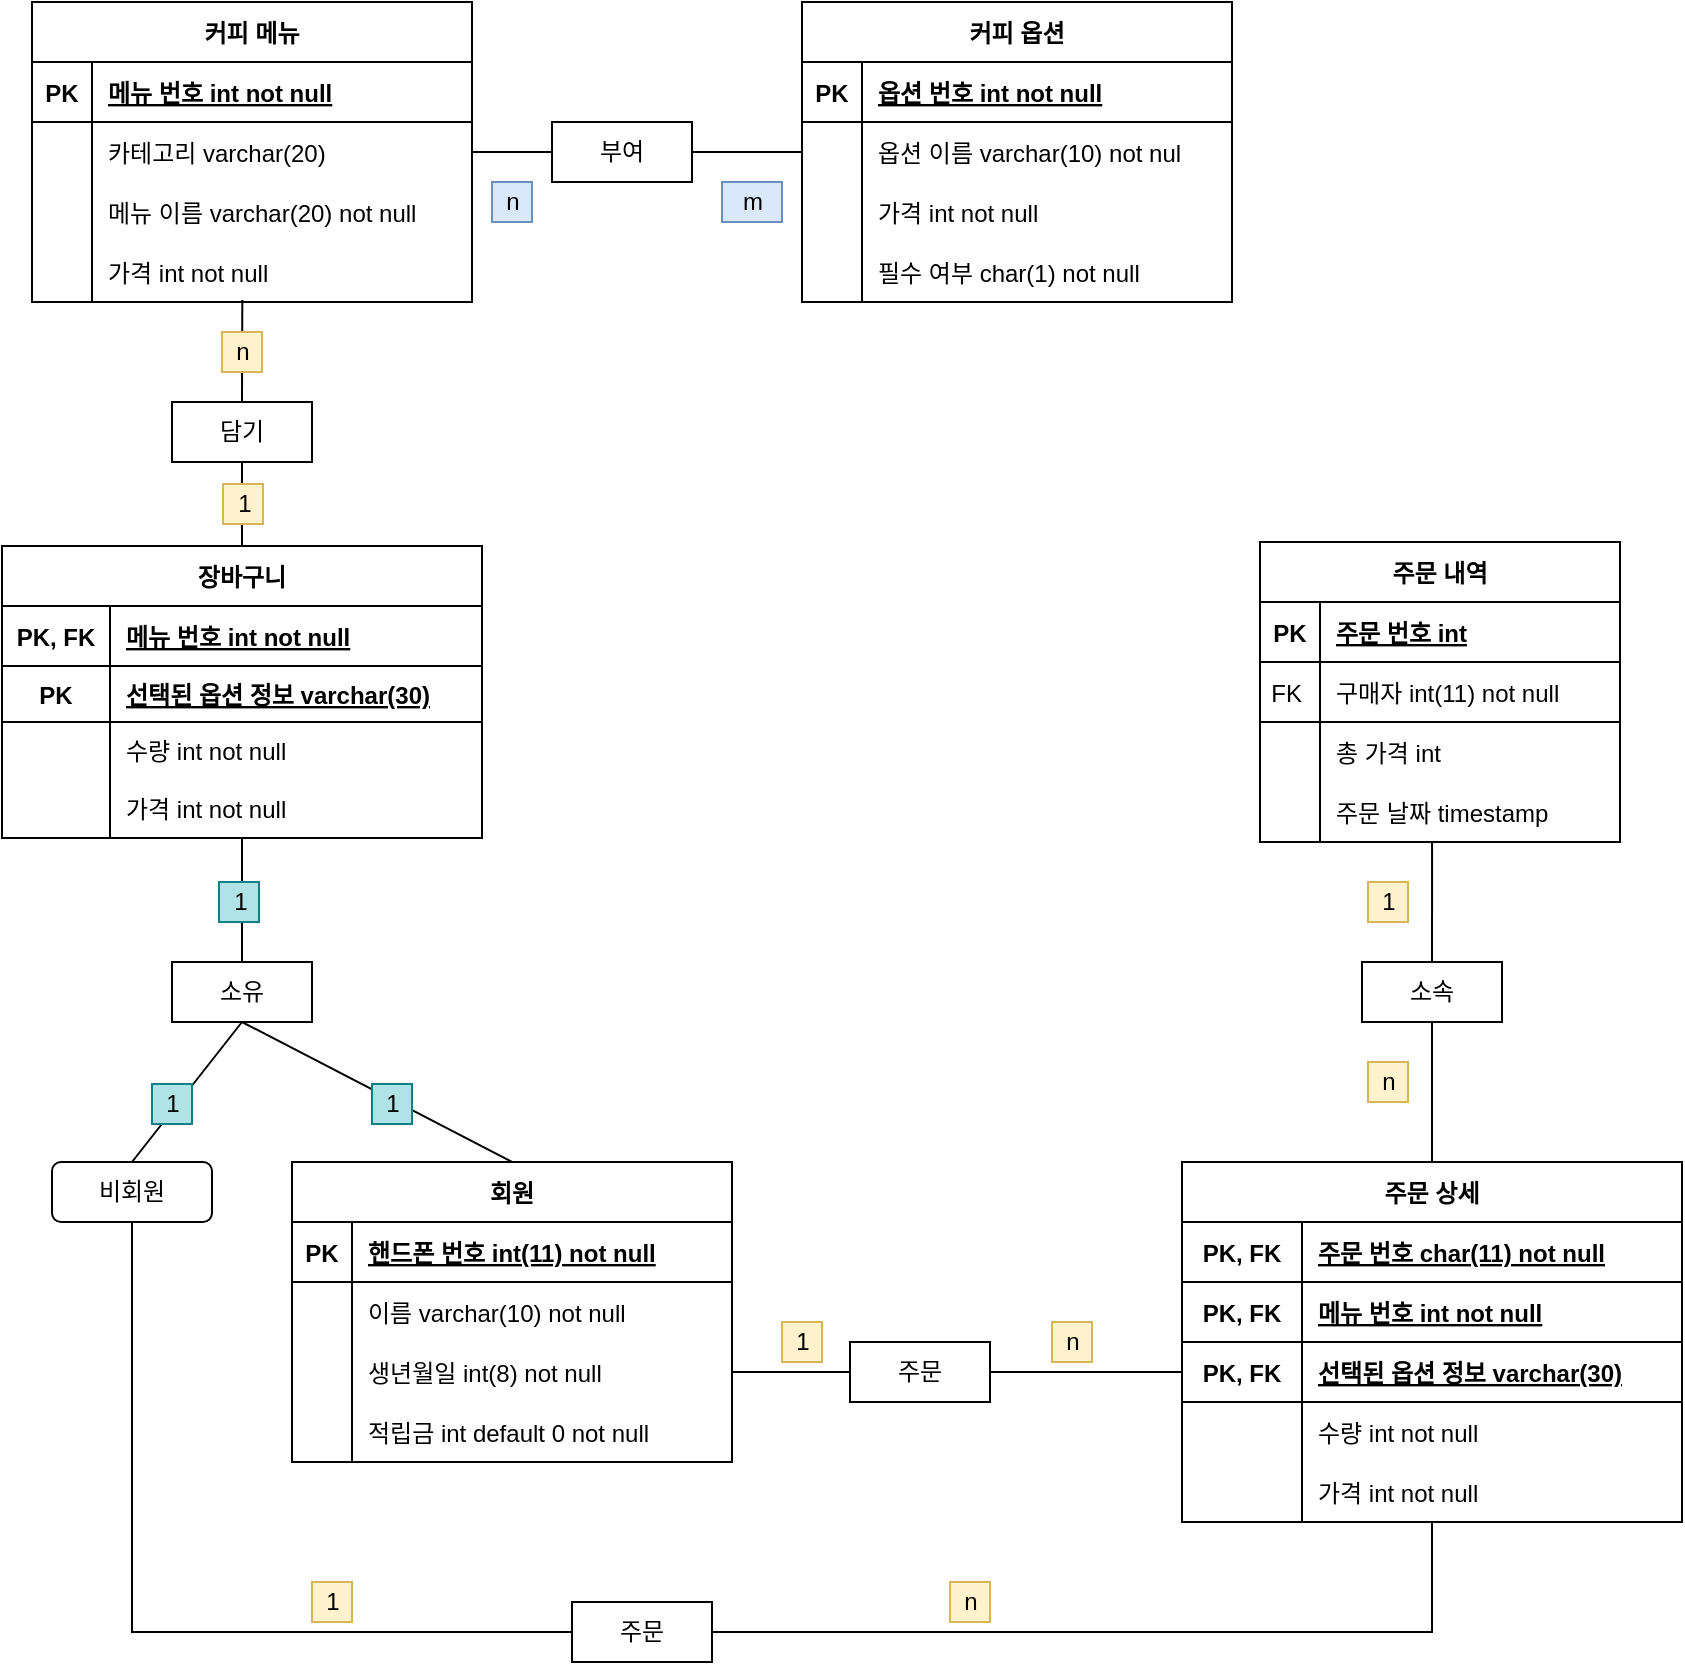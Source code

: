 <mxfile version="17.4.0" type="github">
  <diagram id="R2lEEEUBdFMjLlhIrx00" name="Page-1">
    <mxGraphModel dx="1422" dy="2905" grid="1" gridSize="10" guides="1" tooltips="1" connect="1" arrows="1" fold="1" page="1" pageScale="1" pageWidth="850" pageHeight="1100" math="0" shadow="0" extFonts="Permanent Marker^https://fonts.googleapis.com/css?family=Permanent+Marker">
      <root>
        <mxCell id="0" />
        <mxCell id="1" parent="0" />
        <mxCell id="lMvQeM_lRYCUasm3D4Tz-112" value="커피 메뉴" style="shape=table;startSize=30;container=1;collapsible=1;childLayout=tableLayout;fixedRows=1;rowLines=0;fontStyle=1;align=center;resizeLast=1;" parent="1" vertex="1">
          <mxGeometry x="20" y="-2180" width="220" height="150" as="geometry" />
        </mxCell>
        <mxCell id="lMvQeM_lRYCUasm3D4Tz-113" value="" style="shape=tableRow;horizontal=0;startSize=0;swimlaneHead=0;swimlaneBody=0;fillColor=none;collapsible=0;dropTarget=0;points=[[0,0.5],[1,0.5]];portConstraint=eastwest;top=0;left=0;right=0;bottom=1;" parent="lMvQeM_lRYCUasm3D4Tz-112" vertex="1">
          <mxGeometry y="30" width="220" height="30" as="geometry" />
        </mxCell>
        <mxCell id="lMvQeM_lRYCUasm3D4Tz-114" value="PK" style="shape=partialRectangle;connectable=0;fillColor=none;top=0;left=0;bottom=0;right=0;fontStyle=1;overflow=hidden;" parent="lMvQeM_lRYCUasm3D4Tz-113" vertex="1">
          <mxGeometry width="30" height="30" as="geometry">
            <mxRectangle width="30" height="30" as="alternateBounds" />
          </mxGeometry>
        </mxCell>
        <mxCell id="lMvQeM_lRYCUasm3D4Tz-115" value="메뉴 번호 int not null" style="shape=partialRectangle;connectable=0;fillColor=none;top=0;left=0;bottom=0;right=0;align=left;spacingLeft=6;fontStyle=5;overflow=hidden;" parent="lMvQeM_lRYCUasm3D4Tz-113" vertex="1">
          <mxGeometry x="30" width="190" height="30" as="geometry">
            <mxRectangle width="190" height="30" as="alternateBounds" />
          </mxGeometry>
        </mxCell>
        <mxCell id="lMvQeM_lRYCUasm3D4Tz-116" value="" style="shape=tableRow;horizontal=0;startSize=0;swimlaneHead=0;swimlaneBody=0;fillColor=none;collapsible=0;dropTarget=0;points=[[0,0.5],[1,0.5]];portConstraint=eastwest;top=0;left=0;right=0;bottom=0;" parent="lMvQeM_lRYCUasm3D4Tz-112" vertex="1">
          <mxGeometry y="60" width="220" height="30" as="geometry" />
        </mxCell>
        <mxCell id="lMvQeM_lRYCUasm3D4Tz-117" value="" style="shape=partialRectangle;connectable=0;fillColor=none;top=0;left=0;bottom=0;right=0;editable=1;overflow=hidden;" parent="lMvQeM_lRYCUasm3D4Tz-116" vertex="1">
          <mxGeometry width="30" height="30" as="geometry">
            <mxRectangle width="30" height="30" as="alternateBounds" />
          </mxGeometry>
        </mxCell>
        <mxCell id="lMvQeM_lRYCUasm3D4Tz-118" value="카테고리 varchar(20)" style="shape=partialRectangle;connectable=0;fillColor=none;top=0;left=0;bottom=0;right=0;align=left;spacingLeft=6;overflow=hidden;" parent="lMvQeM_lRYCUasm3D4Tz-116" vertex="1">
          <mxGeometry x="30" width="190" height="30" as="geometry">
            <mxRectangle width="190" height="30" as="alternateBounds" />
          </mxGeometry>
        </mxCell>
        <mxCell id="fNFz6IM5qzsCqOCAjRxp-10" style="shape=tableRow;horizontal=0;startSize=0;swimlaneHead=0;swimlaneBody=0;fillColor=none;collapsible=0;dropTarget=0;points=[[0,0.5],[1,0.5]];portConstraint=eastwest;top=0;left=0;right=0;bottom=0;" vertex="1" parent="lMvQeM_lRYCUasm3D4Tz-112">
          <mxGeometry y="90" width="220" height="30" as="geometry" />
        </mxCell>
        <mxCell id="fNFz6IM5qzsCqOCAjRxp-11" style="shape=partialRectangle;connectable=0;fillColor=none;top=0;left=0;bottom=0;right=0;editable=1;overflow=hidden;" vertex="1" parent="fNFz6IM5qzsCqOCAjRxp-10">
          <mxGeometry width="30" height="30" as="geometry">
            <mxRectangle width="30" height="30" as="alternateBounds" />
          </mxGeometry>
        </mxCell>
        <mxCell id="fNFz6IM5qzsCqOCAjRxp-12" value="메뉴 이름 varchar(20) not null" style="shape=partialRectangle;connectable=0;fillColor=none;top=0;left=0;bottom=0;right=0;align=left;spacingLeft=6;overflow=hidden;" vertex="1" parent="fNFz6IM5qzsCqOCAjRxp-10">
          <mxGeometry x="30" width="190" height="30" as="geometry">
            <mxRectangle width="190" height="30" as="alternateBounds" />
          </mxGeometry>
        </mxCell>
        <mxCell id="lMvQeM_lRYCUasm3D4Tz-133" style="shape=tableRow;horizontal=0;startSize=0;swimlaneHead=0;swimlaneBody=0;fillColor=none;collapsible=0;dropTarget=0;points=[[0,0.5],[1,0.5]];portConstraint=eastwest;top=0;left=0;right=0;bottom=0;" parent="lMvQeM_lRYCUasm3D4Tz-112" vertex="1">
          <mxGeometry y="120" width="220" height="30" as="geometry" />
        </mxCell>
        <mxCell id="lMvQeM_lRYCUasm3D4Tz-134" style="shape=partialRectangle;connectable=0;fillColor=none;top=0;left=0;bottom=0;right=0;editable=1;overflow=hidden;" parent="lMvQeM_lRYCUasm3D4Tz-133" vertex="1">
          <mxGeometry width="30" height="30" as="geometry">
            <mxRectangle width="30" height="30" as="alternateBounds" />
          </mxGeometry>
        </mxCell>
        <mxCell id="lMvQeM_lRYCUasm3D4Tz-135" value="가격 int not null" style="shape=partialRectangle;connectable=0;fillColor=none;top=0;left=0;bottom=0;right=0;align=left;spacingLeft=6;overflow=hidden;" parent="lMvQeM_lRYCUasm3D4Tz-133" vertex="1">
          <mxGeometry x="30" width="190" height="30" as="geometry">
            <mxRectangle width="190" height="30" as="alternateBounds" />
          </mxGeometry>
        </mxCell>
        <mxCell id="lMvQeM_lRYCUasm3D4Tz-136" value="커피 옵션" style="shape=table;startSize=30;container=1;collapsible=1;childLayout=tableLayout;fixedRows=1;rowLines=0;fontStyle=1;align=center;resizeLast=1;" parent="1" vertex="1">
          <mxGeometry x="405" y="-2180" width="215" height="150" as="geometry" />
        </mxCell>
        <mxCell id="lMvQeM_lRYCUasm3D4Tz-137" value="" style="shape=tableRow;horizontal=0;startSize=0;swimlaneHead=0;swimlaneBody=0;fillColor=none;collapsible=0;dropTarget=0;points=[[0,0.5],[1,0.5]];portConstraint=eastwest;top=0;left=0;right=0;bottom=1;" parent="lMvQeM_lRYCUasm3D4Tz-136" vertex="1">
          <mxGeometry y="30" width="215" height="30" as="geometry" />
        </mxCell>
        <mxCell id="lMvQeM_lRYCUasm3D4Tz-138" value="PK" style="shape=partialRectangle;connectable=0;fillColor=none;top=0;left=0;bottom=0;right=0;fontStyle=1;overflow=hidden;" parent="lMvQeM_lRYCUasm3D4Tz-137" vertex="1">
          <mxGeometry width="30" height="30" as="geometry">
            <mxRectangle width="30" height="30" as="alternateBounds" />
          </mxGeometry>
        </mxCell>
        <mxCell id="lMvQeM_lRYCUasm3D4Tz-139" value="옵션 번호 int not null" style="shape=partialRectangle;connectable=0;fillColor=none;top=0;left=0;bottom=0;right=0;align=left;spacingLeft=6;fontStyle=5;overflow=hidden;" parent="lMvQeM_lRYCUasm3D4Tz-137" vertex="1">
          <mxGeometry x="30" width="185" height="30" as="geometry">
            <mxRectangle width="185" height="30" as="alternateBounds" />
          </mxGeometry>
        </mxCell>
        <mxCell id="lMvQeM_lRYCUasm3D4Tz-143" value="" style="shape=tableRow;horizontal=0;startSize=0;swimlaneHead=0;swimlaneBody=0;fillColor=none;collapsible=0;dropTarget=0;points=[[0,0.5],[1,0.5]];portConstraint=eastwest;top=0;left=0;right=0;bottom=0;" parent="lMvQeM_lRYCUasm3D4Tz-136" vertex="1">
          <mxGeometry y="60" width="215" height="30" as="geometry" />
        </mxCell>
        <mxCell id="lMvQeM_lRYCUasm3D4Tz-144" value="" style="shape=partialRectangle;connectable=0;fillColor=none;top=0;left=0;bottom=0;right=0;editable=1;overflow=hidden;" parent="lMvQeM_lRYCUasm3D4Tz-143" vertex="1">
          <mxGeometry width="30" height="30" as="geometry">
            <mxRectangle width="30" height="30" as="alternateBounds" />
          </mxGeometry>
        </mxCell>
        <mxCell id="lMvQeM_lRYCUasm3D4Tz-145" value="옵션 이름 varchar(10) not nul" style="shape=partialRectangle;connectable=0;fillColor=none;top=0;left=0;bottom=0;right=0;align=left;spacingLeft=6;overflow=hidden;" parent="lMvQeM_lRYCUasm3D4Tz-143" vertex="1">
          <mxGeometry x="30" width="185" height="30" as="geometry">
            <mxRectangle width="185" height="30" as="alternateBounds" />
          </mxGeometry>
        </mxCell>
        <mxCell id="lMvQeM_lRYCUasm3D4Tz-146" style="shape=tableRow;horizontal=0;startSize=0;swimlaneHead=0;swimlaneBody=0;fillColor=none;collapsible=0;dropTarget=0;points=[[0,0.5],[1,0.5]];portConstraint=eastwest;top=0;left=0;right=0;bottom=0;" parent="lMvQeM_lRYCUasm3D4Tz-136" vertex="1">
          <mxGeometry y="90" width="215" height="30" as="geometry" />
        </mxCell>
        <mxCell id="lMvQeM_lRYCUasm3D4Tz-147" style="shape=partialRectangle;connectable=0;fillColor=none;top=0;left=0;bottom=0;right=0;editable=1;overflow=hidden;" parent="lMvQeM_lRYCUasm3D4Tz-146" vertex="1">
          <mxGeometry width="30" height="30" as="geometry">
            <mxRectangle width="30" height="30" as="alternateBounds" />
          </mxGeometry>
        </mxCell>
        <mxCell id="lMvQeM_lRYCUasm3D4Tz-148" value="가격 int not null" style="shape=partialRectangle;connectable=0;fillColor=none;top=0;left=0;bottom=0;right=0;align=left;spacingLeft=6;overflow=hidden;" parent="lMvQeM_lRYCUasm3D4Tz-146" vertex="1">
          <mxGeometry x="30" width="185" height="30" as="geometry">
            <mxRectangle width="185" height="30" as="alternateBounds" />
          </mxGeometry>
        </mxCell>
        <mxCell id="lMvQeM_lRYCUasm3D4Tz-149" style="shape=tableRow;horizontal=0;startSize=0;swimlaneHead=0;swimlaneBody=0;fillColor=none;collapsible=0;dropTarget=0;points=[[0,0.5],[1,0.5]];portConstraint=eastwest;top=0;left=0;right=0;bottom=0;" parent="lMvQeM_lRYCUasm3D4Tz-136" vertex="1">
          <mxGeometry y="120" width="215" height="30" as="geometry" />
        </mxCell>
        <mxCell id="lMvQeM_lRYCUasm3D4Tz-150" style="shape=partialRectangle;connectable=0;fillColor=none;top=0;left=0;bottom=0;right=0;editable=1;overflow=hidden;" parent="lMvQeM_lRYCUasm3D4Tz-149" vertex="1">
          <mxGeometry width="30" height="30" as="geometry">
            <mxRectangle width="30" height="30" as="alternateBounds" />
          </mxGeometry>
        </mxCell>
        <mxCell id="lMvQeM_lRYCUasm3D4Tz-151" value="필수 여부 char(1) not null" style="shape=partialRectangle;connectable=0;fillColor=none;top=0;left=0;bottom=0;right=0;align=left;spacingLeft=6;overflow=hidden;" parent="lMvQeM_lRYCUasm3D4Tz-149" vertex="1">
          <mxGeometry x="30" width="185" height="30" as="geometry">
            <mxRectangle width="185" height="30" as="alternateBounds" />
          </mxGeometry>
        </mxCell>
        <mxCell id="MH31CtjYxQi1WA21hLkp-4" value="장바구니" style="shape=table;startSize=30;container=1;collapsible=1;childLayout=tableLayout;fixedRows=1;rowLines=0;fontStyle=1;align=center;resizeLast=1;" parent="1" vertex="1">
          <mxGeometry x="5" y="-1908" width="240" height="146" as="geometry" />
        </mxCell>
        <mxCell id="MH31CtjYxQi1WA21hLkp-5" value="" style="shape=tableRow;horizontal=0;startSize=0;swimlaneHead=0;swimlaneBody=0;fillColor=none;collapsible=0;dropTarget=0;points=[[0,0.5],[1,0.5]];portConstraint=eastwest;top=0;left=0;right=0;bottom=1;" parent="MH31CtjYxQi1WA21hLkp-4" vertex="1">
          <mxGeometry y="30" width="240" height="30" as="geometry" />
        </mxCell>
        <mxCell id="MH31CtjYxQi1WA21hLkp-6" value="PK, FK" style="shape=partialRectangle;connectable=0;fillColor=none;top=0;left=0;bottom=0;right=0;fontStyle=1;overflow=hidden;" parent="MH31CtjYxQi1WA21hLkp-5" vertex="1">
          <mxGeometry width="54" height="30" as="geometry">
            <mxRectangle width="54" height="30" as="alternateBounds" />
          </mxGeometry>
        </mxCell>
        <mxCell id="MH31CtjYxQi1WA21hLkp-7" value="메뉴 번호 int not null" style="shape=partialRectangle;connectable=0;fillColor=none;top=0;left=0;bottom=0;right=0;align=left;spacingLeft=6;fontStyle=5;overflow=hidden;" parent="MH31CtjYxQi1WA21hLkp-5" vertex="1">
          <mxGeometry x="54" width="186" height="30" as="geometry">
            <mxRectangle width="186" height="30" as="alternateBounds" />
          </mxGeometry>
        </mxCell>
        <mxCell id="MH31CtjYxQi1WA21hLkp-17" style="shape=tableRow;horizontal=0;startSize=0;swimlaneHead=0;swimlaneBody=0;fillColor=none;collapsible=0;dropTarget=0;points=[[0,0.5],[1,0.5]];portConstraint=eastwest;top=0;left=0;right=0;bottom=1;" parent="MH31CtjYxQi1WA21hLkp-4" vertex="1">
          <mxGeometry y="60" width="240" height="28" as="geometry" />
        </mxCell>
        <mxCell id="MH31CtjYxQi1WA21hLkp-18" value="PK" style="shape=partialRectangle;connectable=0;fillColor=none;top=0;left=0;bottom=0;right=0;fontStyle=1;overflow=hidden;" parent="MH31CtjYxQi1WA21hLkp-17" vertex="1">
          <mxGeometry width="54" height="28" as="geometry">
            <mxRectangle width="54" height="28" as="alternateBounds" />
          </mxGeometry>
        </mxCell>
        <mxCell id="MH31CtjYxQi1WA21hLkp-19" value="선택된 옵션 정보 varchar(30)" style="shape=partialRectangle;connectable=0;fillColor=none;top=0;left=0;bottom=0;right=0;align=left;spacingLeft=6;fontStyle=5;overflow=hidden;" parent="MH31CtjYxQi1WA21hLkp-17" vertex="1">
          <mxGeometry x="54" width="186" height="28" as="geometry">
            <mxRectangle width="186" height="28" as="alternateBounds" />
          </mxGeometry>
        </mxCell>
        <mxCell id="MH31CtjYxQi1WA21hLkp-11" value="" style="shape=tableRow;horizontal=0;startSize=0;swimlaneHead=0;swimlaneBody=0;fillColor=none;collapsible=0;dropTarget=0;points=[[0,0.5],[1,0.5]];portConstraint=eastwest;top=0;left=0;right=0;bottom=0;" parent="MH31CtjYxQi1WA21hLkp-4" vertex="1">
          <mxGeometry y="88" width="240" height="28" as="geometry" />
        </mxCell>
        <mxCell id="MH31CtjYxQi1WA21hLkp-12" value="" style="shape=partialRectangle;connectable=0;fillColor=none;top=0;left=0;bottom=0;right=0;editable=1;overflow=hidden;" parent="MH31CtjYxQi1WA21hLkp-11" vertex="1">
          <mxGeometry width="54" height="28" as="geometry">
            <mxRectangle width="54" height="28" as="alternateBounds" />
          </mxGeometry>
        </mxCell>
        <mxCell id="MH31CtjYxQi1WA21hLkp-13" value="수량 int not null" style="shape=partialRectangle;connectable=0;fillColor=none;top=0;left=0;bottom=0;right=0;align=left;spacingLeft=6;overflow=hidden;" parent="MH31CtjYxQi1WA21hLkp-11" vertex="1">
          <mxGeometry x="54" width="186" height="28" as="geometry">
            <mxRectangle width="186" height="28" as="alternateBounds" />
          </mxGeometry>
        </mxCell>
        <mxCell id="MH31CtjYxQi1WA21hLkp-14" style="shape=tableRow;horizontal=0;startSize=0;swimlaneHead=0;swimlaneBody=0;fillColor=none;collapsible=0;dropTarget=0;points=[[0,0.5],[1,0.5]];portConstraint=eastwest;top=0;left=0;right=0;bottom=0;" parent="MH31CtjYxQi1WA21hLkp-4" vertex="1">
          <mxGeometry y="116" width="240" height="30" as="geometry" />
        </mxCell>
        <mxCell id="MH31CtjYxQi1WA21hLkp-15" style="shape=partialRectangle;connectable=0;fillColor=none;top=0;left=0;bottom=0;right=0;editable=1;overflow=hidden;" parent="MH31CtjYxQi1WA21hLkp-14" vertex="1">
          <mxGeometry width="54" height="30" as="geometry">
            <mxRectangle width="54" height="30" as="alternateBounds" />
          </mxGeometry>
        </mxCell>
        <mxCell id="MH31CtjYxQi1WA21hLkp-16" value="가격 int not null" style="shape=partialRectangle;connectable=0;fillColor=none;top=0;left=0;bottom=0;right=0;align=left;spacingLeft=6;overflow=hidden;" parent="MH31CtjYxQi1WA21hLkp-14" vertex="1">
          <mxGeometry x="54" width="186" height="30" as="geometry">
            <mxRectangle width="186" height="30" as="alternateBounds" />
          </mxGeometry>
        </mxCell>
        <mxCell id="MH31CtjYxQi1WA21hLkp-20" value="담기" style="rounded=0;whiteSpace=wrap;html=1;" parent="1" vertex="1">
          <mxGeometry x="90" y="-1980" width="70" height="30" as="geometry" />
        </mxCell>
        <mxCell id="MH31CtjYxQi1WA21hLkp-22" value="부여" style="rounded=0;whiteSpace=wrap;html=1;" parent="1" vertex="1">
          <mxGeometry x="280" y="-2120" width="70" height="30" as="geometry" />
        </mxCell>
        <mxCell id="MH31CtjYxQi1WA21hLkp-23" value="" style="endArrow=none;html=1;rounded=0;exitX=1;exitY=0.5;exitDx=0;exitDy=0;entryX=0;entryY=0.5;entryDx=0;entryDy=0;" parent="1" target="MH31CtjYxQi1WA21hLkp-22" edge="1">
          <mxGeometry width="50" height="50" relative="1" as="geometry">
            <mxPoint x="240" y="-2105" as="sourcePoint" />
            <mxPoint x="430" y="-2050" as="targetPoint" />
          </mxGeometry>
        </mxCell>
        <mxCell id="MH31CtjYxQi1WA21hLkp-25" value="" style="endArrow=none;html=1;rounded=0;exitX=1;exitY=0.5;exitDx=0;exitDy=0;entryX=0;entryY=0.5;entryDx=0;entryDy=0;" parent="1" source="MH31CtjYxQi1WA21hLkp-22" target="lMvQeM_lRYCUasm3D4Tz-143" edge="1">
          <mxGeometry width="50" height="50" relative="1" as="geometry">
            <mxPoint x="380" y="-2000" as="sourcePoint" />
            <mxPoint x="430" y="-2050" as="targetPoint" />
          </mxGeometry>
        </mxCell>
        <mxCell id="MH31CtjYxQi1WA21hLkp-26" value="" style="endArrow=none;html=1;rounded=0;exitX=0.5;exitY=0;exitDx=0;exitDy=0;entryX=0.478;entryY=0.967;entryDx=0;entryDy=0;entryPerimeter=0;" parent="1" source="MH31CtjYxQi1WA21hLkp-20" target="lMvQeM_lRYCUasm3D4Tz-133" edge="1">
          <mxGeometry width="50" height="50" relative="1" as="geometry">
            <mxPoint x="380" y="-2000" as="sourcePoint" />
            <mxPoint x="430" y="-2050" as="targetPoint" />
          </mxGeometry>
        </mxCell>
        <mxCell id="MH31CtjYxQi1WA21hLkp-27" value="" style="endArrow=none;html=1;rounded=0;exitX=0.5;exitY=0;exitDx=0;exitDy=0;entryX=0.5;entryY=1;entryDx=0;entryDy=0;" parent="1" source="MH31CtjYxQi1WA21hLkp-4" target="MH31CtjYxQi1WA21hLkp-20" edge="1">
          <mxGeometry width="50" height="50" relative="1" as="geometry">
            <mxPoint x="380" y="-1770" as="sourcePoint" />
            <mxPoint x="430" y="-1820" as="targetPoint" />
          </mxGeometry>
        </mxCell>
        <mxCell id="MH31CtjYxQi1WA21hLkp-54" value="소유" style="rounded=0;whiteSpace=wrap;html=1;" parent="1" vertex="1">
          <mxGeometry x="90" y="-1700" width="70" height="30" as="geometry" />
        </mxCell>
        <mxCell id="MH31CtjYxQi1WA21hLkp-61" value="비회원" style="rounded=1;whiteSpace=wrap;html=1;" parent="1" vertex="1">
          <mxGeometry x="30" y="-1600" width="80" height="30" as="geometry" />
        </mxCell>
        <mxCell id="MH31CtjYxQi1WA21hLkp-62" value="" style="endArrow=none;html=1;rounded=0;exitX=0.5;exitY=0;exitDx=0;exitDy=0;entryX=0.5;entryY=1;entryDx=0;entryDy=0;entryPerimeter=0;" parent="1" source="MH31CtjYxQi1WA21hLkp-54" target="MH31CtjYxQi1WA21hLkp-14" edge="1">
          <mxGeometry width="50" height="50" relative="1" as="geometry">
            <mxPoint x="380" y="-1760" as="sourcePoint" />
            <mxPoint x="430" y="-1810" as="targetPoint" />
          </mxGeometry>
        </mxCell>
        <mxCell id="MH31CtjYxQi1WA21hLkp-64" value="회원" style="shape=table;startSize=30;container=1;collapsible=1;childLayout=tableLayout;fixedRows=1;rowLines=0;fontStyle=1;align=center;resizeLast=1;" parent="1" vertex="1">
          <mxGeometry x="150" y="-1600" width="220" height="150" as="geometry" />
        </mxCell>
        <mxCell id="MH31CtjYxQi1WA21hLkp-65" value="" style="shape=tableRow;horizontal=0;startSize=0;swimlaneHead=0;swimlaneBody=0;fillColor=none;collapsible=0;dropTarget=0;points=[[0,0.5],[1,0.5]];portConstraint=eastwest;top=0;left=0;right=0;bottom=1;" parent="MH31CtjYxQi1WA21hLkp-64" vertex="1">
          <mxGeometry y="30" width="220" height="30" as="geometry" />
        </mxCell>
        <mxCell id="MH31CtjYxQi1WA21hLkp-66" value="PK" style="shape=partialRectangle;connectable=0;fillColor=none;top=0;left=0;bottom=0;right=0;fontStyle=1;overflow=hidden;" parent="MH31CtjYxQi1WA21hLkp-65" vertex="1">
          <mxGeometry width="30" height="30" as="geometry">
            <mxRectangle width="30" height="30" as="alternateBounds" />
          </mxGeometry>
        </mxCell>
        <mxCell id="MH31CtjYxQi1WA21hLkp-67" value="핸드폰 번호 int(11) not null" style="shape=partialRectangle;connectable=0;fillColor=none;top=0;left=0;bottom=0;right=0;align=left;spacingLeft=6;fontStyle=5;overflow=hidden;" parent="MH31CtjYxQi1WA21hLkp-65" vertex="1">
          <mxGeometry x="30" width="190" height="30" as="geometry">
            <mxRectangle width="190" height="30" as="alternateBounds" />
          </mxGeometry>
        </mxCell>
        <mxCell id="MH31CtjYxQi1WA21hLkp-68" value="" style="shape=tableRow;horizontal=0;startSize=0;swimlaneHead=0;swimlaneBody=0;fillColor=none;collapsible=0;dropTarget=0;points=[[0,0.5],[1,0.5]];portConstraint=eastwest;top=0;left=0;right=0;bottom=0;" parent="MH31CtjYxQi1WA21hLkp-64" vertex="1">
          <mxGeometry y="60" width="220" height="30" as="geometry" />
        </mxCell>
        <mxCell id="MH31CtjYxQi1WA21hLkp-69" value="" style="shape=partialRectangle;connectable=0;fillColor=none;top=0;left=0;bottom=0;right=0;editable=1;overflow=hidden;" parent="MH31CtjYxQi1WA21hLkp-68" vertex="1">
          <mxGeometry width="30" height="30" as="geometry">
            <mxRectangle width="30" height="30" as="alternateBounds" />
          </mxGeometry>
        </mxCell>
        <mxCell id="MH31CtjYxQi1WA21hLkp-70" value="이름 varchar(10) not null" style="shape=partialRectangle;connectable=0;fillColor=none;top=0;left=0;bottom=0;right=0;align=left;spacingLeft=6;overflow=hidden;" parent="MH31CtjYxQi1WA21hLkp-68" vertex="1">
          <mxGeometry x="30" width="190" height="30" as="geometry">
            <mxRectangle width="190" height="30" as="alternateBounds" />
          </mxGeometry>
        </mxCell>
        <mxCell id="MH31CtjYxQi1WA21hLkp-71" style="shape=tableRow;horizontal=0;startSize=0;swimlaneHead=0;swimlaneBody=0;fillColor=none;collapsible=0;dropTarget=0;points=[[0,0.5],[1,0.5]];portConstraint=eastwest;top=0;left=0;right=0;bottom=0;" parent="MH31CtjYxQi1WA21hLkp-64" vertex="1">
          <mxGeometry y="90" width="220" height="30" as="geometry" />
        </mxCell>
        <mxCell id="MH31CtjYxQi1WA21hLkp-72" style="shape=partialRectangle;connectable=0;fillColor=none;top=0;left=0;bottom=0;right=0;editable=1;overflow=hidden;" parent="MH31CtjYxQi1WA21hLkp-71" vertex="1">
          <mxGeometry width="30" height="30" as="geometry">
            <mxRectangle width="30" height="30" as="alternateBounds" />
          </mxGeometry>
        </mxCell>
        <mxCell id="MH31CtjYxQi1WA21hLkp-73" value="생년월일 int(8) not null" style="shape=partialRectangle;connectable=0;fillColor=none;top=0;left=0;bottom=0;right=0;align=left;spacingLeft=6;overflow=hidden;" parent="MH31CtjYxQi1WA21hLkp-71" vertex="1">
          <mxGeometry x="30" width="190" height="30" as="geometry">
            <mxRectangle width="190" height="30" as="alternateBounds" />
          </mxGeometry>
        </mxCell>
        <mxCell id="MH31CtjYxQi1WA21hLkp-77" style="shape=tableRow;horizontal=0;startSize=0;swimlaneHead=0;swimlaneBody=0;fillColor=none;collapsible=0;dropTarget=0;points=[[0,0.5],[1,0.5]];portConstraint=eastwest;top=0;left=0;right=0;bottom=0;" parent="MH31CtjYxQi1WA21hLkp-64" vertex="1">
          <mxGeometry y="120" width="220" height="30" as="geometry" />
        </mxCell>
        <mxCell id="MH31CtjYxQi1WA21hLkp-78" style="shape=partialRectangle;connectable=0;fillColor=none;top=0;left=0;bottom=0;right=0;editable=1;overflow=hidden;" parent="MH31CtjYxQi1WA21hLkp-77" vertex="1">
          <mxGeometry width="30" height="30" as="geometry">
            <mxRectangle width="30" height="30" as="alternateBounds" />
          </mxGeometry>
        </mxCell>
        <mxCell id="MH31CtjYxQi1WA21hLkp-79" value="적립금 int default 0 not null" style="shape=partialRectangle;connectable=0;fillColor=none;top=0;left=0;bottom=0;right=0;align=left;spacingLeft=6;overflow=hidden;" parent="MH31CtjYxQi1WA21hLkp-77" vertex="1">
          <mxGeometry x="30" width="190" height="30" as="geometry">
            <mxRectangle width="190" height="30" as="alternateBounds" />
          </mxGeometry>
        </mxCell>
        <mxCell id="MH31CtjYxQi1WA21hLkp-80" value="" style="endArrow=none;html=1;rounded=0;exitX=0.5;exitY=0;exitDx=0;exitDy=0;entryX=0.5;entryY=1;entryDx=0;entryDy=0;" parent="1" source="MH31CtjYxQi1WA21hLkp-61" target="MH31CtjYxQi1WA21hLkp-54" edge="1">
          <mxGeometry width="50" height="50" relative="1" as="geometry">
            <mxPoint x="135" y="-1690" as="sourcePoint" />
            <mxPoint x="135" y="-1752" as="targetPoint" />
          </mxGeometry>
        </mxCell>
        <mxCell id="MH31CtjYxQi1WA21hLkp-81" value="" style="endArrow=none;html=1;rounded=0;exitX=0.5;exitY=0;exitDx=0;exitDy=0;entryX=0.5;entryY=1;entryDx=0;entryDy=0;" parent="1" source="MH31CtjYxQi1WA21hLkp-64" target="MH31CtjYxQi1WA21hLkp-54" edge="1">
          <mxGeometry width="50" height="50" relative="1" as="geometry">
            <mxPoint x="80" y="-1590" as="sourcePoint" />
            <mxPoint x="135" y="-1660" as="targetPoint" />
          </mxGeometry>
        </mxCell>
        <mxCell id="MH31CtjYxQi1WA21hLkp-82" value="주문 상세" style="shape=table;startSize=30;container=1;collapsible=1;childLayout=tableLayout;fixedRows=1;rowLines=0;fontStyle=1;align=center;resizeLast=1;" parent="1" vertex="1">
          <mxGeometry x="595" y="-1600" width="250" height="180" as="geometry" />
        </mxCell>
        <mxCell id="MH31CtjYxQi1WA21hLkp-83" value="" style="shape=tableRow;horizontal=0;startSize=0;swimlaneHead=0;swimlaneBody=0;fillColor=none;collapsible=0;dropTarget=0;points=[[0,0.5],[1,0.5]];portConstraint=eastwest;top=0;left=0;right=0;bottom=1;" parent="MH31CtjYxQi1WA21hLkp-82" vertex="1">
          <mxGeometry y="30" width="250" height="30" as="geometry" />
        </mxCell>
        <mxCell id="MH31CtjYxQi1WA21hLkp-84" value="PK, FK" style="shape=partialRectangle;connectable=0;fillColor=none;top=0;left=0;bottom=0;right=0;fontStyle=1;overflow=hidden;" parent="MH31CtjYxQi1WA21hLkp-83" vertex="1">
          <mxGeometry width="60" height="30" as="geometry">
            <mxRectangle width="60" height="30" as="alternateBounds" />
          </mxGeometry>
        </mxCell>
        <mxCell id="MH31CtjYxQi1WA21hLkp-85" value="주문 번호 char(11) not null" style="shape=partialRectangle;connectable=0;fillColor=none;top=0;left=0;bottom=0;right=0;align=left;spacingLeft=6;fontStyle=5;overflow=hidden;" parent="MH31CtjYxQi1WA21hLkp-83" vertex="1">
          <mxGeometry x="60" width="190" height="30" as="geometry">
            <mxRectangle width="190" height="30" as="alternateBounds" />
          </mxGeometry>
        </mxCell>
        <mxCell id="MH31CtjYxQi1WA21hLkp-101" style="shape=tableRow;horizontal=0;startSize=0;swimlaneHead=0;swimlaneBody=0;fillColor=none;collapsible=0;dropTarget=0;points=[[0,0.5],[1,0.5]];portConstraint=eastwest;top=0;left=0;right=0;bottom=1;" parent="MH31CtjYxQi1WA21hLkp-82" vertex="1">
          <mxGeometry y="60" width="250" height="30" as="geometry" />
        </mxCell>
        <mxCell id="MH31CtjYxQi1WA21hLkp-102" value="PK, FK" style="shape=partialRectangle;connectable=0;fillColor=none;top=0;left=0;bottom=0;right=0;fontStyle=1;overflow=hidden;" parent="MH31CtjYxQi1WA21hLkp-101" vertex="1">
          <mxGeometry width="60" height="30" as="geometry">
            <mxRectangle width="60" height="30" as="alternateBounds" />
          </mxGeometry>
        </mxCell>
        <mxCell id="MH31CtjYxQi1WA21hLkp-103" value="메뉴 번호 int not null" style="shape=partialRectangle;connectable=0;fillColor=none;top=0;left=0;bottom=0;right=0;align=left;spacingLeft=6;fontStyle=5;overflow=hidden;" parent="MH31CtjYxQi1WA21hLkp-101" vertex="1">
          <mxGeometry x="60" width="190" height="30" as="geometry">
            <mxRectangle width="190" height="30" as="alternateBounds" />
          </mxGeometry>
        </mxCell>
        <mxCell id="MH31CtjYxQi1WA21hLkp-98" style="shape=tableRow;horizontal=0;startSize=0;swimlaneHead=0;swimlaneBody=0;fillColor=none;collapsible=0;dropTarget=0;points=[[0,0.5],[1,0.5]];portConstraint=eastwest;top=0;left=0;right=0;bottom=1;" parent="MH31CtjYxQi1WA21hLkp-82" vertex="1">
          <mxGeometry y="90" width="250" height="30" as="geometry" />
        </mxCell>
        <mxCell id="MH31CtjYxQi1WA21hLkp-99" value="PK, FK" style="shape=partialRectangle;connectable=0;fillColor=none;top=0;left=0;bottom=0;right=0;fontStyle=1;overflow=hidden;" parent="MH31CtjYxQi1WA21hLkp-98" vertex="1">
          <mxGeometry width="60" height="30" as="geometry">
            <mxRectangle width="60" height="30" as="alternateBounds" />
          </mxGeometry>
        </mxCell>
        <mxCell id="MH31CtjYxQi1WA21hLkp-100" value="선택된 옵션 정보 varchar(30)" style="shape=partialRectangle;connectable=0;fillColor=none;top=0;left=0;bottom=0;right=0;align=left;spacingLeft=6;fontStyle=5;overflow=hidden;" parent="MH31CtjYxQi1WA21hLkp-98" vertex="1">
          <mxGeometry x="60" width="190" height="30" as="geometry">
            <mxRectangle width="190" height="30" as="alternateBounds" />
          </mxGeometry>
        </mxCell>
        <mxCell id="MH31CtjYxQi1WA21hLkp-92" style="shape=tableRow;horizontal=0;startSize=0;swimlaneHead=0;swimlaneBody=0;fillColor=none;collapsible=0;dropTarget=0;points=[[0,0.5],[1,0.5]];portConstraint=eastwest;top=0;left=0;right=0;bottom=0;" parent="MH31CtjYxQi1WA21hLkp-82" vertex="1">
          <mxGeometry y="120" width="250" height="30" as="geometry" />
        </mxCell>
        <mxCell id="MH31CtjYxQi1WA21hLkp-93" style="shape=partialRectangle;connectable=0;fillColor=none;top=0;left=0;bottom=0;right=0;editable=1;overflow=hidden;" parent="MH31CtjYxQi1WA21hLkp-92" vertex="1">
          <mxGeometry width="60" height="30" as="geometry">
            <mxRectangle width="60" height="30" as="alternateBounds" />
          </mxGeometry>
        </mxCell>
        <mxCell id="MH31CtjYxQi1WA21hLkp-94" value="수량 int not null" style="shape=partialRectangle;connectable=0;fillColor=none;top=0;left=0;bottom=0;right=0;align=left;spacingLeft=6;overflow=hidden;" parent="MH31CtjYxQi1WA21hLkp-92" vertex="1">
          <mxGeometry x="60" width="190" height="30" as="geometry">
            <mxRectangle width="190" height="30" as="alternateBounds" />
          </mxGeometry>
        </mxCell>
        <mxCell id="MH31CtjYxQi1WA21hLkp-95" style="shape=tableRow;horizontal=0;startSize=0;swimlaneHead=0;swimlaneBody=0;fillColor=none;collapsible=0;dropTarget=0;points=[[0,0.5],[1,0.5]];portConstraint=eastwest;top=0;left=0;right=0;bottom=0;" parent="MH31CtjYxQi1WA21hLkp-82" vertex="1">
          <mxGeometry y="150" width="250" height="30" as="geometry" />
        </mxCell>
        <mxCell id="MH31CtjYxQi1WA21hLkp-96" style="shape=partialRectangle;connectable=0;fillColor=none;top=0;left=0;bottom=0;right=0;editable=1;overflow=hidden;" parent="MH31CtjYxQi1WA21hLkp-95" vertex="1">
          <mxGeometry width="60" height="30" as="geometry">
            <mxRectangle width="60" height="30" as="alternateBounds" />
          </mxGeometry>
        </mxCell>
        <mxCell id="MH31CtjYxQi1WA21hLkp-97" value="가격 int not null" style="shape=partialRectangle;connectable=0;fillColor=none;top=0;left=0;bottom=0;right=0;align=left;spacingLeft=6;overflow=hidden;" parent="MH31CtjYxQi1WA21hLkp-95" vertex="1">
          <mxGeometry x="60" width="190" height="30" as="geometry">
            <mxRectangle width="190" height="30" as="alternateBounds" />
          </mxGeometry>
        </mxCell>
        <mxCell id="MH31CtjYxQi1WA21hLkp-124" value="주문" style="rounded=0;whiteSpace=wrap;html=1;" parent="1" vertex="1">
          <mxGeometry x="290" y="-1380" width="70" height="30" as="geometry" />
        </mxCell>
        <mxCell id="MH31CtjYxQi1WA21hLkp-127" value="주문" style="rounded=0;whiteSpace=wrap;html=1;" parent="1" vertex="1">
          <mxGeometry x="429" y="-1510" width="70" height="30" as="geometry" />
        </mxCell>
        <mxCell id="MH31CtjYxQi1WA21hLkp-128" value="" style="endArrow=none;html=1;rounded=0;exitX=0;exitY=0.5;exitDx=0;exitDy=0;entryX=1;entryY=0.5;entryDx=0;entryDy=0;" parent="1" source="MH31CtjYxQi1WA21hLkp-127" target="MH31CtjYxQi1WA21hLkp-71" edge="1">
          <mxGeometry width="50" height="50" relative="1" as="geometry">
            <mxPoint x="270" y="-1590" as="sourcePoint" />
            <mxPoint x="135" y="-1660" as="targetPoint" />
          </mxGeometry>
        </mxCell>
        <mxCell id="MH31CtjYxQi1WA21hLkp-143" value="주문 내역" style="shape=table;startSize=30;container=1;collapsible=1;childLayout=tableLayout;fixedRows=1;rowLines=0;fontStyle=1;align=center;resizeLast=1;" parent="1" vertex="1">
          <mxGeometry x="634" y="-1910" width="180" height="150" as="geometry" />
        </mxCell>
        <mxCell id="MH31CtjYxQi1WA21hLkp-144" value="" style="shape=tableRow;horizontal=0;startSize=0;swimlaneHead=0;swimlaneBody=0;fillColor=none;collapsible=0;dropTarget=0;points=[[0,0.5],[1,0.5]];portConstraint=eastwest;top=0;left=0;right=0;bottom=1;" parent="MH31CtjYxQi1WA21hLkp-143" vertex="1">
          <mxGeometry y="30" width="180" height="30" as="geometry" />
        </mxCell>
        <mxCell id="MH31CtjYxQi1WA21hLkp-145" value="PK" style="shape=partialRectangle;connectable=0;fillColor=none;top=0;left=0;bottom=0;right=0;fontStyle=1;overflow=hidden;" parent="MH31CtjYxQi1WA21hLkp-144" vertex="1">
          <mxGeometry width="30" height="30" as="geometry">
            <mxRectangle width="30" height="30" as="alternateBounds" />
          </mxGeometry>
        </mxCell>
        <mxCell id="MH31CtjYxQi1WA21hLkp-146" value="주문 번호 int" style="shape=partialRectangle;connectable=0;fillColor=none;top=0;left=0;bottom=0;right=0;align=left;spacingLeft=6;fontStyle=5;overflow=hidden;" parent="MH31CtjYxQi1WA21hLkp-144" vertex="1">
          <mxGeometry x="30" width="150" height="30" as="geometry">
            <mxRectangle width="150" height="30" as="alternateBounds" />
          </mxGeometry>
        </mxCell>
        <mxCell id="MH31CtjYxQi1WA21hLkp-159" style="shape=tableRow;horizontal=0;startSize=0;swimlaneHead=0;swimlaneBody=0;fillColor=none;collapsible=0;dropTarget=0;points=[[0,0.5],[1,0.5]];portConstraint=eastwest;top=0;left=0;right=0;bottom=1;" parent="MH31CtjYxQi1WA21hLkp-143" vertex="1">
          <mxGeometry y="60" width="180" height="30" as="geometry" />
        </mxCell>
        <mxCell id="MH31CtjYxQi1WA21hLkp-160" value="FK " style="shape=partialRectangle;connectable=0;fillColor=none;top=0;left=0;bottom=0;right=0;fontStyle=0;overflow=hidden;" parent="MH31CtjYxQi1WA21hLkp-159" vertex="1">
          <mxGeometry width="30" height="30" as="geometry">
            <mxRectangle width="30" height="30" as="alternateBounds" />
          </mxGeometry>
        </mxCell>
        <mxCell id="MH31CtjYxQi1WA21hLkp-161" value="구매자 int(11) not null" style="shape=partialRectangle;connectable=0;fillColor=none;top=0;left=0;bottom=0;right=0;align=left;spacingLeft=6;fontStyle=0;overflow=hidden;" parent="MH31CtjYxQi1WA21hLkp-159" vertex="1">
          <mxGeometry x="30" width="150" height="30" as="geometry">
            <mxRectangle width="150" height="30" as="alternateBounds" />
          </mxGeometry>
        </mxCell>
        <mxCell id="MH31CtjYxQi1WA21hLkp-150" style="shape=tableRow;horizontal=0;startSize=0;swimlaneHead=0;swimlaneBody=0;fillColor=none;collapsible=0;dropTarget=0;points=[[0,0.5],[1,0.5]];portConstraint=eastwest;top=0;left=0;right=0;bottom=0;" parent="MH31CtjYxQi1WA21hLkp-143" vertex="1">
          <mxGeometry y="90" width="180" height="30" as="geometry" />
        </mxCell>
        <mxCell id="MH31CtjYxQi1WA21hLkp-151" style="shape=partialRectangle;connectable=0;fillColor=none;top=0;left=0;bottom=0;right=0;editable=1;overflow=hidden;" parent="MH31CtjYxQi1WA21hLkp-150" vertex="1">
          <mxGeometry width="30" height="30" as="geometry">
            <mxRectangle width="30" height="30" as="alternateBounds" />
          </mxGeometry>
        </mxCell>
        <mxCell id="MH31CtjYxQi1WA21hLkp-152" value="총 가격 int" style="shape=partialRectangle;connectable=0;fillColor=none;top=0;left=0;bottom=0;right=0;align=left;spacingLeft=6;overflow=hidden;" parent="MH31CtjYxQi1WA21hLkp-150" vertex="1">
          <mxGeometry x="30" width="150" height="30" as="geometry">
            <mxRectangle width="150" height="30" as="alternateBounds" />
          </mxGeometry>
        </mxCell>
        <mxCell id="MH31CtjYxQi1WA21hLkp-153" style="shape=tableRow;horizontal=0;startSize=0;swimlaneHead=0;swimlaneBody=0;fillColor=none;collapsible=0;dropTarget=0;points=[[0,0.5],[1,0.5]];portConstraint=eastwest;top=0;left=0;right=0;bottom=0;" parent="MH31CtjYxQi1WA21hLkp-143" vertex="1">
          <mxGeometry y="120" width="180" height="30" as="geometry" />
        </mxCell>
        <mxCell id="MH31CtjYxQi1WA21hLkp-154" style="shape=partialRectangle;connectable=0;fillColor=none;top=0;left=0;bottom=0;right=0;editable=1;overflow=hidden;" parent="MH31CtjYxQi1WA21hLkp-153" vertex="1">
          <mxGeometry width="30" height="30" as="geometry">
            <mxRectangle width="30" height="30" as="alternateBounds" />
          </mxGeometry>
        </mxCell>
        <mxCell id="MH31CtjYxQi1WA21hLkp-155" value="주문 날짜 timestamp" style="shape=partialRectangle;connectable=0;fillColor=none;top=0;left=0;bottom=0;right=0;align=left;spacingLeft=6;overflow=hidden;" parent="MH31CtjYxQi1WA21hLkp-153" vertex="1">
          <mxGeometry x="30" width="150" height="30" as="geometry">
            <mxRectangle width="150" height="30" as="alternateBounds" />
          </mxGeometry>
        </mxCell>
        <mxCell id="MH31CtjYxQi1WA21hLkp-156" value="소속" style="rounded=0;whiteSpace=wrap;html=1;" parent="1" vertex="1">
          <mxGeometry x="685" y="-1700" width="70" height="30" as="geometry" />
        </mxCell>
        <mxCell id="MH31CtjYxQi1WA21hLkp-165" value="n" style="text;html=1;align=center;verticalAlign=middle;resizable=0;points=[];autosize=1;strokeColor=#d6b656;fillColor=#fff2cc;" parent="1" vertex="1">
          <mxGeometry x="115" y="-2015" width="20" height="20" as="geometry" />
        </mxCell>
        <mxCell id="MH31CtjYxQi1WA21hLkp-166" value="1" style="text;html=1;align=center;verticalAlign=middle;resizable=0;points=[];autosize=1;strokeColor=#d6b656;fillColor=#fff2cc;" parent="1" vertex="1">
          <mxGeometry x="115.5" y="-1939" width="20" height="20" as="geometry" />
        </mxCell>
        <mxCell id="MH31CtjYxQi1WA21hLkp-167" value="n" style="text;html=1;align=center;verticalAlign=middle;resizable=0;points=[];autosize=1;strokeColor=#6c8ebf;fillColor=#dae8fc;" parent="1" vertex="1">
          <mxGeometry x="250" y="-2090" width="20" height="20" as="geometry" />
        </mxCell>
        <mxCell id="MH31CtjYxQi1WA21hLkp-169" value="m" style="text;html=1;align=center;verticalAlign=middle;resizable=0;points=[];autosize=1;strokeColor=#6c8ebf;fillColor=#dae8fc;" parent="1" vertex="1">
          <mxGeometry x="365" y="-2090" width="30" height="20" as="geometry" />
        </mxCell>
        <mxCell id="MH31CtjYxQi1WA21hLkp-170" value="1" style="text;html=1;align=center;verticalAlign=middle;resizable=0;points=[];autosize=1;strokeColor=#0e8088;fillColor=#b0e3e6;" parent="1" vertex="1">
          <mxGeometry x="113.5" y="-1740" width="20" height="20" as="geometry" />
        </mxCell>
        <mxCell id="MH31CtjYxQi1WA21hLkp-171" value="1" style="text;html=1;align=center;verticalAlign=middle;resizable=0;points=[];autosize=1;strokeColor=#0e8088;fillColor=#b0e3e6;" parent="1" vertex="1">
          <mxGeometry x="80" y="-1639" width="20" height="20" as="geometry" />
        </mxCell>
        <mxCell id="MH31CtjYxQi1WA21hLkp-172" value="1" style="text;html=1;align=center;verticalAlign=middle;resizable=0;points=[];autosize=1;strokeColor=#0e8088;fillColor=#b0e3e6;" parent="1" vertex="1">
          <mxGeometry x="190" y="-1639" width="20" height="20" as="geometry" />
        </mxCell>
        <mxCell id="MH31CtjYxQi1WA21hLkp-174" value="1" style="text;html=1;align=center;verticalAlign=middle;resizable=0;points=[];autosize=1;strokeColor=#d6b656;fillColor=#fff2cc;" parent="1" vertex="1">
          <mxGeometry x="160" y="-1390" width="20" height="20" as="geometry" />
        </mxCell>
        <mxCell id="MH31CtjYxQi1WA21hLkp-176" value="1" style="text;html=1;align=center;verticalAlign=middle;resizable=0;points=[];autosize=1;strokeColor=#d6b656;fillColor=#fff2cc;" parent="1" vertex="1">
          <mxGeometry x="395" y="-1520" width="20" height="20" as="geometry" />
        </mxCell>
        <mxCell id="MH31CtjYxQi1WA21hLkp-177" value="n" style="text;html=1;align=center;verticalAlign=middle;resizable=0;points=[];autosize=1;strokeColor=#d6b656;fillColor=#fff2cc;" parent="1" vertex="1">
          <mxGeometry x="530" y="-1520" width="20" height="20" as="geometry" />
        </mxCell>
        <mxCell id="MH31CtjYxQi1WA21hLkp-178" value="n" style="text;html=1;align=center;verticalAlign=middle;resizable=0;points=[];autosize=1;strokeColor=#d6b656;fillColor=#fff2cc;" parent="1" vertex="1">
          <mxGeometry x="479" y="-1390" width="20" height="20" as="geometry" />
        </mxCell>
        <mxCell id="MH31CtjYxQi1WA21hLkp-179" value="1" style="text;html=1;align=center;verticalAlign=middle;resizable=0;points=[];autosize=1;strokeColor=#d6b656;fillColor=#fff2cc;" parent="1" vertex="1">
          <mxGeometry x="688" y="-1740" width="20" height="20" as="geometry" />
        </mxCell>
        <mxCell id="MH31CtjYxQi1WA21hLkp-180" value="n" style="text;html=1;align=center;verticalAlign=middle;resizable=0;points=[];autosize=1;strokeColor=#d6b656;fillColor=#fff2cc;" parent="1" vertex="1">
          <mxGeometry x="688" y="-1650" width="20" height="20" as="geometry" />
        </mxCell>
        <mxCell id="MH31CtjYxQi1WA21hLkp-181" value="" style="endArrow=none;html=1;rounded=0;exitX=0.5;exitY=1;exitDx=0;exitDy=0;entryX=0;entryY=0.5;entryDx=0;entryDy=0;" parent="1" source="MH31CtjYxQi1WA21hLkp-61" target="MH31CtjYxQi1WA21hLkp-124" edge="1">
          <mxGeometry width="50" height="50" relative="1" as="geometry">
            <mxPoint x="80" y="-1590" as="sourcePoint" />
            <mxPoint x="135" y="-1660" as="targetPoint" />
            <Array as="points">
              <mxPoint x="70" y="-1365" />
            </Array>
          </mxGeometry>
        </mxCell>
        <mxCell id="MH31CtjYxQi1WA21hLkp-182" value="" style="endArrow=none;html=1;rounded=0;exitX=1;exitY=0.5;exitDx=0;exitDy=0;" parent="1" source="MH31CtjYxQi1WA21hLkp-124" target="MH31CtjYxQi1WA21hLkp-95" edge="1">
          <mxGeometry width="50" height="50" relative="1" as="geometry">
            <mxPoint x="80" y="-1560" as="sourcePoint" />
            <mxPoint x="698" y="-1410" as="targetPoint" />
            <Array as="points">
              <mxPoint x="720" y="-1365" />
            </Array>
          </mxGeometry>
        </mxCell>
        <mxCell id="MH31CtjYxQi1WA21hLkp-183" value="" style="endArrow=none;html=1;rounded=0;exitX=1;exitY=0.5;exitDx=0;exitDy=0;entryX=0;entryY=0.5;entryDx=0;entryDy=0;" parent="1" source="MH31CtjYxQi1WA21hLkp-127" target="MH31CtjYxQi1WA21hLkp-98" edge="1">
          <mxGeometry width="50" height="50" relative="1" as="geometry">
            <mxPoint x="439" y="-1485" as="sourcePoint" />
            <mxPoint x="595" y="-1495" as="targetPoint" />
          </mxGeometry>
        </mxCell>
        <mxCell id="fNFz6IM5qzsCqOCAjRxp-13" value="" style="endArrow=none;html=1;rounded=0;entryX=0.478;entryY=1;entryDx=0;entryDy=0;entryPerimeter=0;exitX=0.5;exitY=0;exitDx=0;exitDy=0;" edge="1" parent="1" source="MH31CtjYxQi1WA21hLkp-156" target="MH31CtjYxQi1WA21hLkp-153">
          <mxGeometry width="50" height="50" relative="1" as="geometry">
            <mxPoint x="395" y="-1450" as="sourcePoint" />
            <mxPoint x="445" y="-1500" as="targetPoint" />
          </mxGeometry>
        </mxCell>
        <mxCell id="fNFz6IM5qzsCqOCAjRxp-14" value="" style="endArrow=none;html=1;rounded=0;entryX=0.5;entryY=1;entryDx=0;entryDy=0;exitX=0.5;exitY=0;exitDx=0;exitDy=0;" edge="1" parent="1" source="MH31CtjYxQi1WA21hLkp-82" target="MH31CtjYxQi1WA21hLkp-156">
          <mxGeometry width="50" height="50" relative="1" as="geometry">
            <mxPoint x="705" y="-1690" as="sourcePoint" />
            <mxPoint x="691.04" y="-1750" as="targetPoint" />
          </mxGeometry>
        </mxCell>
      </root>
    </mxGraphModel>
  </diagram>
</mxfile>
